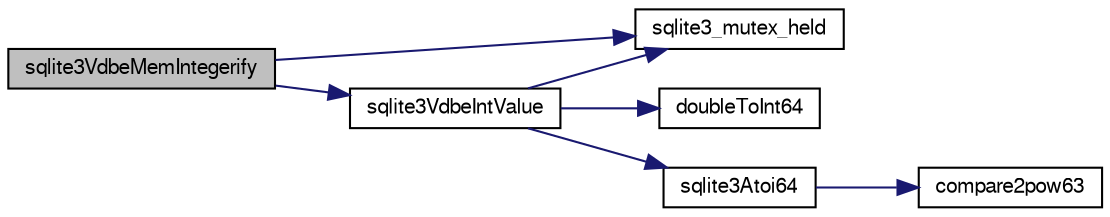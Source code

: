 digraph "sqlite3VdbeMemIntegerify"
{
  edge [fontname="FreeSans",fontsize="10",labelfontname="FreeSans",labelfontsize="10"];
  node [fontname="FreeSans",fontsize="10",shape=record];
  rankdir="LR";
  Node771522 [label="sqlite3VdbeMemIntegerify",height=0.2,width=0.4,color="black", fillcolor="grey75", style="filled", fontcolor="black"];
  Node771522 -> Node771523 [color="midnightblue",fontsize="10",style="solid",fontname="FreeSans"];
  Node771523 [label="sqlite3_mutex_held",height=0.2,width=0.4,color="black", fillcolor="white", style="filled",URL="$sqlite3_8c.html#acf77da68932b6bc163c5e68547ecc3e7"];
  Node771522 -> Node771524 [color="midnightblue",fontsize="10",style="solid",fontname="FreeSans"];
  Node771524 [label="sqlite3VdbeIntValue",height=0.2,width=0.4,color="black", fillcolor="white", style="filled",URL="$sqlite3_8c.html#a3dc28e3bfdbecf81633c3697a3aacd45"];
  Node771524 -> Node771523 [color="midnightblue",fontsize="10",style="solid",fontname="FreeSans"];
  Node771524 -> Node771525 [color="midnightblue",fontsize="10",style="solid",fontname="FreeSans"];
  Node771525 [label="doubleToInt64",height=0.2,width=0.4,color="black", fillcolor="white", style="filled",URL="$sqlite3_8c.html#a85975c48e5a38f9b8c99b72eb72ebc44"];
  Node771524 -> Node771526 [color="midnightblue",fontsize="10",style="solid",fontname="FreeSans"];
  Node771526 [label="sqlite3Atoi64",height=0.2,width=0.4,color="black", fillcolor="white", style="filled",URL="$sqlite3_8c.html#a5b13083911b3dc0a0b54f43acc686a39"];
  Node771526 -> Node771527 [color="midnightblue",fontsize="10",style="solid",fontname="FreeSans"];
  Node771527 [label="compare2pow63",height=0.2,width=0.4,color="black", fillcolor="white", style="filled",URL="$sqlite3_8c.html#adcbebdd3f570175519922276b83132e0"];
}
